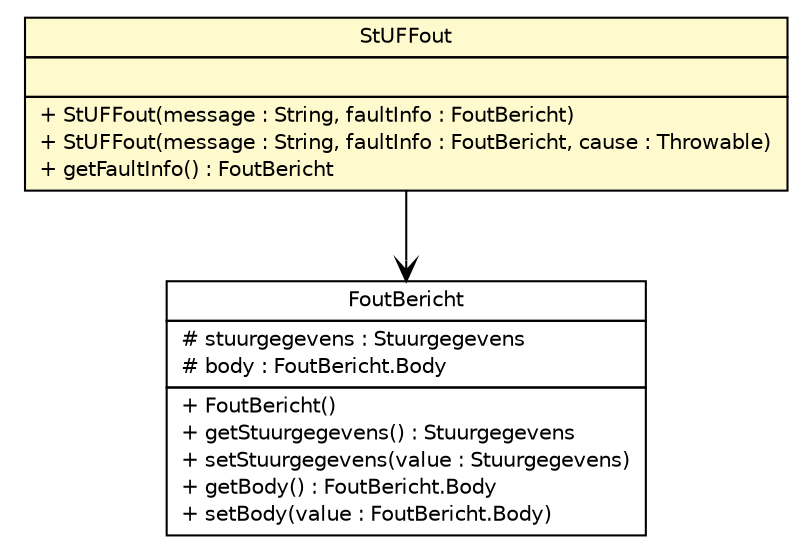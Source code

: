 #!/usr/local/bin/dot
#
# Class diagram 
# Generated by UMLGraph version R5_6-24-gf6e263 (http://www.umlgraph.org/)
#

digraph G {
	edge [fontname="Helvetica",fontsize=10,labelfontname="Helvetica",labelfontsize=10];
	node [fontname="Helvetica",fontsize=10,shape=plaintext];
	nodesep=0.25;
	ranksep=0.5;
	// nl.egem.stuf.sector.bg._0204.StUFFout
	c198625 [label=<<table title="nl.egem.stuf.sector.bg._0204.StUFFout" border="0" cellborder="1" cellspacing="0" cellpadding="2" port="p" bgcolor="lemonChiffon" href="./StUFFout.html">
		<tr><td><table border="0" cellspacing="0" cellpadding="1">
<tr><td align="center" balign="center"> StUFFout </td></tr>
		</table></td></tr>
		<tr><td><table border="0" cellspacing="0" cellpadding="1">
<tr><td align="left" balign="left">  </td></tr>
		</table></td></tr>
		<tr><td><table border="0" cellspacing="0" cellpadding="1">
<tr><td align="left" balign="left"> + StUFFout(message : String, faultInfo : FoutBericht) </td></tr>
<tr><td align="left" balign="left"> + StUFFout(message : String, faultInfo : FoutBericht, cause : Throwable) </td></tr>
<tr><td align="left" balign="left"> + getFaultInfo() : FoutBericht </td></tr>
		</table></td></tr>
		</table>>, URL="./StUFFout.html", fontname="Helvetica", fontcolor="black", fontsize=10.0];
	// nl.egem.stuf.stuf0204.FoutBericht
	c198859 [label=<<table title="nl.egem.stuf.stuf0204.FoutBericht" border="0" cellborder="1" cellspacing="0" cellpadding="2" port="p" href="../../../stuf0204/FoutBericht.html">
		<tr><td><table border="0" cellspacing="0" cellpadding="1">
<tr><td align="center" balign="center"> FoutBericht </td></tr>
		</table></td></tr>
		<tr><td><table border="0" cellspacing="0" cellpadding="1">
<tr><td align="left" balign="left"> # stuurgegevens : Stuurgegevens </td></tr>
<tr><td align="left" balign="left"> # body : FoutBericht.Body </td></tr>
		</table></td></tr>
		<tr><td><table border="0" cellspacing="0" cellpadding="1">
<tr><td align="left" balign="left"> + FoutBericht() </td></tr>
<tr><td align="left" balign="left"> + getStuurgegevens() : Stuurgegevens </td></tr>
<tr><td align="left" balign="left"> + setStuurgegevens(value : Stuurgegevens) </td></tr>
<tr><td align="left" balign="left"> + getBody() : FoutBericht.Body </td></tr>
<tr><td align="left" balign="left"> + setBody(value : FoutBericht.Body) </td></tr>
		</table></td></tr>
		</table>>, URL="../../../stuf0204/FoutBericht.html", fontname="Helvetica", fontcolor="black", fontsize=10.0];
	// nl.egem.stuf.sector.bg._0204.StUFFout NAVASSOC nl.egem.stuf.stuf0204.FoutBericht
	c198625:p -> c198859:p [taillabel="", label="", headlabel="", fontname="Helvetica", fontcolor="black", fontsize=10.0, color="black", arrowhead=open];
}


